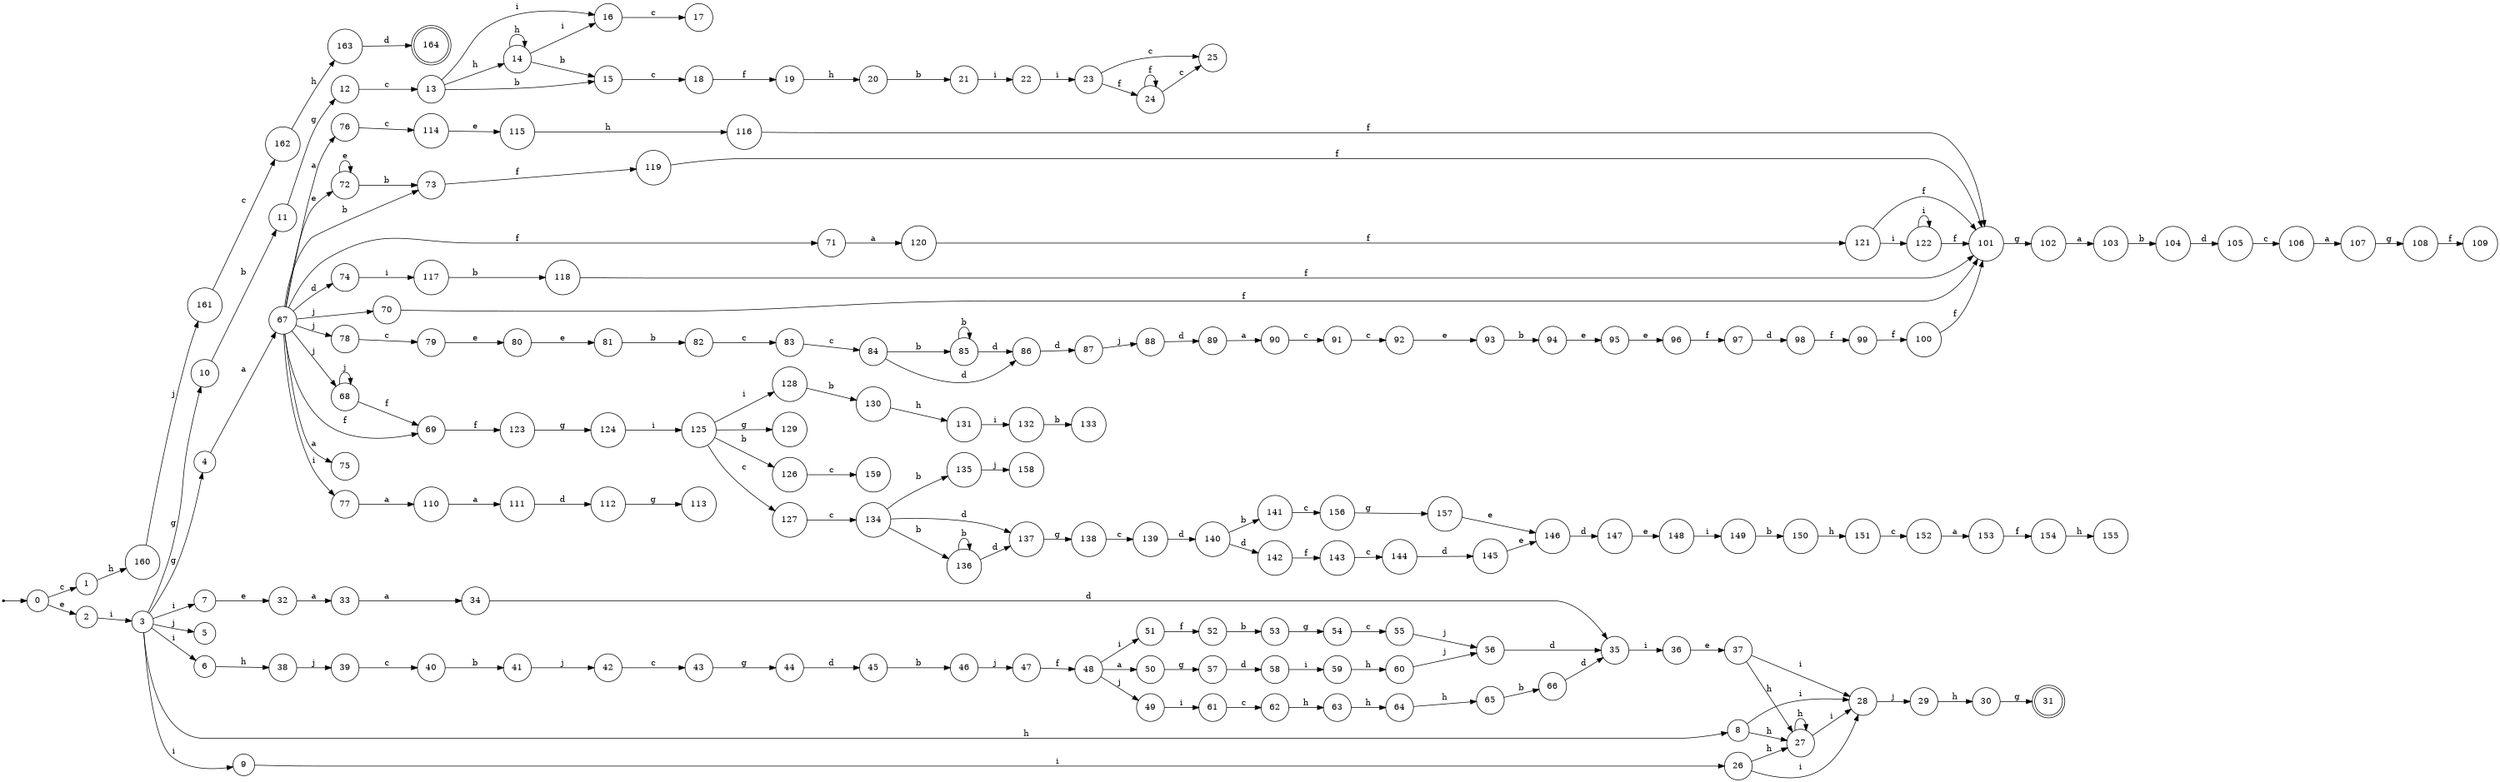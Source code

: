 digraph finite_state_machine {
rankdir=LR;
size="20,20";
node [shape = point]; "dummy0"
node [shape = circle]; "0";
"dummy0" -> "0";
node [shape = circle]; "1";
node [shape = circle]; "2";
node [shape = circle]; "3";
node [shape = circle]; "4";
node [shape = circle]; "5";
node [shape = circle]; "6";
node [shape = circle]; "7";
node [shape = circle]; "8";
node [shape = circle]; "9";
node [shape = circle]; "10";
node [shape = circle]; "11";
node [shape = circle]; "12";
node [shape = circle]; "13";
node [shape = circle]; "14";
node [shape = circle]; "15";
node [shape = circle]; "16";
node [shape = circle]; "17";
node [shape = circle]; "18";
node [shape = circle]; "19";
node [shape = circle]; "20";
node [shape = circle]; "21";
node [shape = circle]; "22";
node [shape = circle]; "23";
node [shape = circle]; "24";
node [shape = circle]; "25";
node [shape = circle]; "26";
node [shape = circle]; "27";
node [shape = circle]; "28";
node [shape = circle]; "29";
node [shape = circle]; "30";
node [shape = doublecircle]; "31";node [shape = circle]; "32";
node [shape = circle]; "33";
node [shape = circle]; "34";
node [shape = circle]; "35";
node [shape = circle]; "36";
node [shape = circle]; "37";
node [shape = circle]; "38";
node [shape = circle]; "39";
node [shape = circle]; "40";
node [shape = circle]; "41";
node [shape = circle]; "42";
node [shape = circle]; "43";
node [shape = circle]; "44";
node [shape = circle]; "45";
node [shape = circle]; "46";
node [shape = circle]; "47";
node [shape = circle]; "48";
node [shape = circle]; "49";
node [shape = circle]; "50";
node [shape = circle]; "51";
node [shape = circle]; "52";
node [shape = circle]; "53";
node [shape = circle]; "54";
node [shape = circle]; "55";
node [shape = circle]; "56";
node [shape = circle]; "57";
node [shape = circle]; "58";
node [shape = circle]; "59";
node [shape = circle]; "60";
node [shape = circle]; "61";
node [shape = circle]; "62";
node [shape = circle]; "63";
node [shape = circle]; "64";
node [shape = circle]; "65";
node [shape = circle]; "66";
node [shape = circle]; "67";
node [shape = circle]; "68";
node [shape = circle]; "69";
node [shape = circle]; "70";
node [shape = circle]; "71";
node [shape = circle]; "72";
node [shape = circle]; "73";
node [shape = circle]; "74";
node [shape = circle]; "75";
node [shape = circle]; "76";
node [shape = circle]; "77";
node [shape = circle]; "78";
node [shape = circle]; "79";
node [shape = circle]; "80";
node [shape = circle]; "81";
node [shape = circle]; "82";
node [shape = circle]; "83";
node [shape = circle]; "84";
node [shape = circle]; "85";
node [shape = circle]; "86";
node [shape = circle]; "87";
node [shape = circle]; "88";
node [shape = circle]; "89";
node [shape = circle]; "90";
node [shape = circle]; "91";
node [shape = circle]; "92";
node [shape = circle]; "93";
node [shape = circle]; "94";
node [shape = circle]; "95";
node [shape = circle]; "96";
node [shape = circle]; "97";
node [shape = circle]; "98";
node [shape = circle]; "99";
node [shape = circle]; "100";
node [shape = circle]; "101";
node [shape = circle]; "102";
node [shape = circle]; "103";
node [shape = circle]; "104";
node [shape = circle]; "105";
node [shape = circle]; "106";
node [shape = circle]; "107";
node [shape = circle]; "108";
node [shape = circle]; "109";
node [shape = circle]; "110";
node [shape = circle]; "111";
node [shape = circle]; "112";
node [shape = circle]; "113";
node [shape = circle]; "114";
node [shape = circle]; "115";
node [shape = circle]; "116";
node [shape = circle]; "117";
node [shape = circle]; "118";
node [shape = circle]; "119";
node [shape = circle]; "120";
node [shape = circle]; "121";
node [shape = circle]; "122";
node [shape = circle]; "123";
node [shape = circle]; "124";
node [shape = circle]; "125";
node [shape = circle]; "126";
node [shape = circle]; "127";
node [shape = circle]; "128";
node [shape = circle]; "129";
node [shape = circle]; "130";
node [shape = circle]; "131";
node [shape = circle]; "132";
node [shape = circle]; "133";
node [shape = circle]; "134";
node [shape = circle]; "135";
node [shape = circle]; "136";
node [shape = circle]; "137";
node [shape = circle]; "138";
node [shape = circle]; "139";
node [shape = circle]; "140";
node [shape = circle]; "141";
node [shape = circle]; "142";
node [shape = circle]; "143";
node [shape = circle]; "144";
node [shape = circle]; "145";
node [shape = circle]; "146";
node [shape = circle]; "147";
node [shape = circle]; "148";
node [shape = circle]; "149";
node [shape = circle]; "150";
node [shape = circle]; "151";
node [shape = circle]; "152";
node [shape = circle]; "153";
node [shape = circle]; "154";
node [shape = circle]; "155";
node [shape = circle]; "156";
node [shape = circle]; "157";
node [shape = circle]; "158";
node [shape = circle]; "159";
node [shape = circle]; "160";
node [shape = circle]; "161";
node [shape = circle]; "162";
node [shape = circle]; "163";
node [shape = doublecircle]; "164";"0" -> "1" [label = "c"];
 "0" -> "2" [label = "e"];
 "2" -> "3" [label = "i"];
 "3" -> "10" [label = "g"];
 "3" -> "4" [label = "g"];
 "3" -> "5" [label = "j"];
 "3" -> "9" [label = "i"];
 "3" -> "6" [label = "i"];
 "3" -> "7" [label = "i"];
 "3" -> "8" [label = "h"];
 "10" -> "11" [label = "b"];
 "11" -> "12" [label = "g"];
 "12" -> "13" [label = "c"];
 "13" -> "14" [label = "h"];
 "13" -> "15" [label = "b"];
 "13" -> "16" [label = "i"];
 "16" -> "17" [label = "c"];
 "15" -> "18" [label = "c"];
 "18" -> "19" [label = "f"];
 "19" -> "20" [label = "h"];
 "20" -> "21" [label = "b"];
 "21" -> "22" [label = "i"];
 "22" -> "23" [label = "i"];
 "23" -> "24" [label = "f"];
 "23" -> "25" [label = "c"];
 "24" -> "24" [label = "f"];
 "24" -> "25" [label = "c"];
 "14" -> "14" [label = "h"];
 "14" -> "15" [label = "b"];
 "14" -> "16" [label = "i"];
 "9" -> "26" [label = "i"];
 "26" -> "27" [label = "h"];
 "26" -> "28" [label = "i"];
 "28" -> "29" [label = "j"];
 "29" -> "30" [label = "h"];
 "30" -> "31" [label = "g"];
 "27" -> "27" [label = "h"];
 "27" -> "28" [label = "i"];
 "8" -> "27" [label = "h"];
 "8" -> "28" [label = "i"];
 "7" -> "32" [label = "e"];
 "32" -> "33" [label = "a"];
 "33" -> "34" [label = "a"];
 "34" -> "35" [label = "d"];
 "35" -> "36" [label = "i"];
 "36" -> "37" [label = "e"];
 "37" -> "27" [label = "h"];
 "37" -> "28" [label = "i"];
 "6" -> "38" [label = "h"];
 "38" -> "39" [label = "j"];
 "39" -> "40" [label = "c"];
 "40" -> "41" [label = "b"];
 "41" -> "42" [label = "j"];
 "42" -> "43" [label = "c"];
 "43" -> "44" [label = "g"];
 "44" -> "45" [label = "d"];
 "45" -> "46" [label = "b"];
 "46" -> "47" [label = "j"];
 "47" -> "48" [label = "f"];
 "48" -> "49" [label = "j"];
 "48" -> "50" [label = "a"];
 "48" -> "51" [label = "i"];
 "51" -> "52" [label = "f"];
 "52" -> "53" [label = "b"];
 "53" -> "54" [label = "g"];
 "54" -> "55" [label = "c"];
 "55" -> "56" [label = "j"];
 "56" -> "35" [label = "d"];
 "50" -> "57" [label = "g"];
 "57" -> "58" [label = "d"];
 "58" -> "59" [label = "i"];
 "59" -> "60" [label = "h"];
 "60" -> "56" [label = "j"];
 "49" -> "61" [label = "i"];
 "61" -> "62" [label = "c"];
 "62" -> "63" [label = "h"];
 "63" -> "64" [label = "h"];
 "64" -> "65" [label = "h"];
 "65" -> "66" [label = "b"];
 "66" -> "35" [label = "d"];
 "4" -> "67" [label = "a"];
 "67" -> "78" [label = "j"];
 "67" -> "68" [label = "j"];
 "67" -> "70" [label = "j"];
 "67" -> "69" [label = "f"];
 "67" -> "71" [label = "f"];
 "67" -> "72" [label = "e"];
 "67" -> "73" [label = "b"];
 "67" -> "74" [label = "d"];
 "67" -> "75" [label = "a"];
 "67" -> "76" [label = "a"];
 "67" -> "77" [label = "i"];
 "78" -> "79" [label = "c"];
 "79" -> "80" [label = "e"];
 "80" -> "81" [label = "e"];
 "81" -> "82" [label = "b"];
 "82" -> "83" [label = "c"];
 "83" -> "84" [label = "c"];
 "84" -> "85" [label = "b"];
 "84" -> "86" [label = "d"];
 "86" -> "87" [label = "d"];
 "87" -> "88" [label = "j"];
 "88" -> "89" [label = "d"];
 "89" -> "90" [label = "a"];
 "90" -> "91" [label = "c"];
 "91" -> "92" [label = "c"];
 "92" -> "93" [label = "e"];
 "93" -> "94" [label = "b"];
 "94" -> "95" [label = "e"];
 "95" -> "96" [label = "e"];
 "96" -> "97" [label = "f"];
 "97" -> "98" [label = "d"];
 "98" -> "99" [label = "f"];
 "99" -> "100" [label = "f"];
 "100" -> "101" [label = "f"];
 "101" -> "102" [label = "g"];
 "102" -> "103" [label = "a"];
 "103" -> "104" [label = "b"];
 "104" -> "105" [label = "d"];
 "105" -> "106" [label = "c"];
 "106" -> "107" [label = "a"];
 "107" -> "108" [label = "g"];
 "108" -> "109" [label = "f"];
 "85" -> "85" [label = "b"];
 "85" -> "86" [label = "d"];
 "77" -> "110" [label = "a"];
 "110" -> "111" [label = "a"];
 "111" -> "112" [label = "d"];
 "112" -> "113" [label = "g"];
 "76" -> "114" [label = "c"];
 "114" -> "115" [label = "e"];
 "115" -> "116" [label = "h"];
 "116" -> "101" [label = "f"];
 "74" -> "117" [label = "i"];
 "117" -> "118" [label = "b"];
 "118" -> "101" [label = "f"];
 "73" -> "119" [label = "f"];
 "119" -> "101" [label = "f"];
 "72" -> "72" [label = "e"];
 "72" -> "73" [label = "b"];
 "71" -> "120" [label = "a"];
 "120" -> "121" [label = "f"];
 "121" -> "122" [label = "i"];
 "121" -> "101" [label = "f"];
 "122" -> "122" [label = "i"];
 "122" -> "101" [label = "f"];
 "70" -> "101" [label = "f"];
 "69" -> "123" [label = "f"];
 "123" -> "124" [label = "g"];
 "124" -> "125" [label = "i"];
 "125" -> "126" [label = "b"];
 "125" -> "127" [label = "c"];
 "125" -> "128" [label = "i"];
 "125" -> "129" [label = "g"];
 "128" -> "130" [label = "b"];
 "130" -> "131" [label = "h"];
 "131" -> "132" [label = "i"];
 "132" -> "133" [label = "b"];
 "127" -> "134" [label = "c"];
 "134" -> "136" [label = "b"];
 "134" -> "135" [label = "b"];
 "134" -> "137" [label = "d"];
 "137" -> "138" [label = "g"];
 "138" -> "139" [label = "c"];
 "139" -> "140" [label = "d"];
 "140" -> "141" [label = "b"];
 "140" -> "142" [label = "d"];
 "142" -> "143" [label = "f"];
 "143" -> "144" [label = "c"];
 "144" -> "145" [label = "d"];
 "145" -> "146" [label = "e"];
 "146" -> "147" [label = "d"];
 "147" -> "148" [label = "e"];
 "148" -> "149" [label = "i"];
 "149" -> "150" [label = "b"];
 "150" -> "151" [label = "h"];
 "151" -> "152" [label = "c"];
 "152" -> "153" [label = "a"];
 "153" -> "154" [label = "f"];
 "154" -> "155" [label = "h"];
 "141" -> "156" [label = "c"];
 "156" -> "157" [label = "g"];
 "157" -> "146" [label = "e"];
 "136" -> "136" [label = "b"];
 "136" -> "137" [label = "d"];
 "135" -> "158" [label = "j"];
 "126" -> "159" [label = "c"];
 "68" -> "68" [label = "j"];
 "68" -> "69" [label = "f"];
 "1" -> "160" [label = "h"];
 "160" -> "161" [label = "j"];
 "161" -> "162" [label = "c"];
 "162" -> "163" [label = "h"];
 "163" -> "164" [label = "d"];
 }
